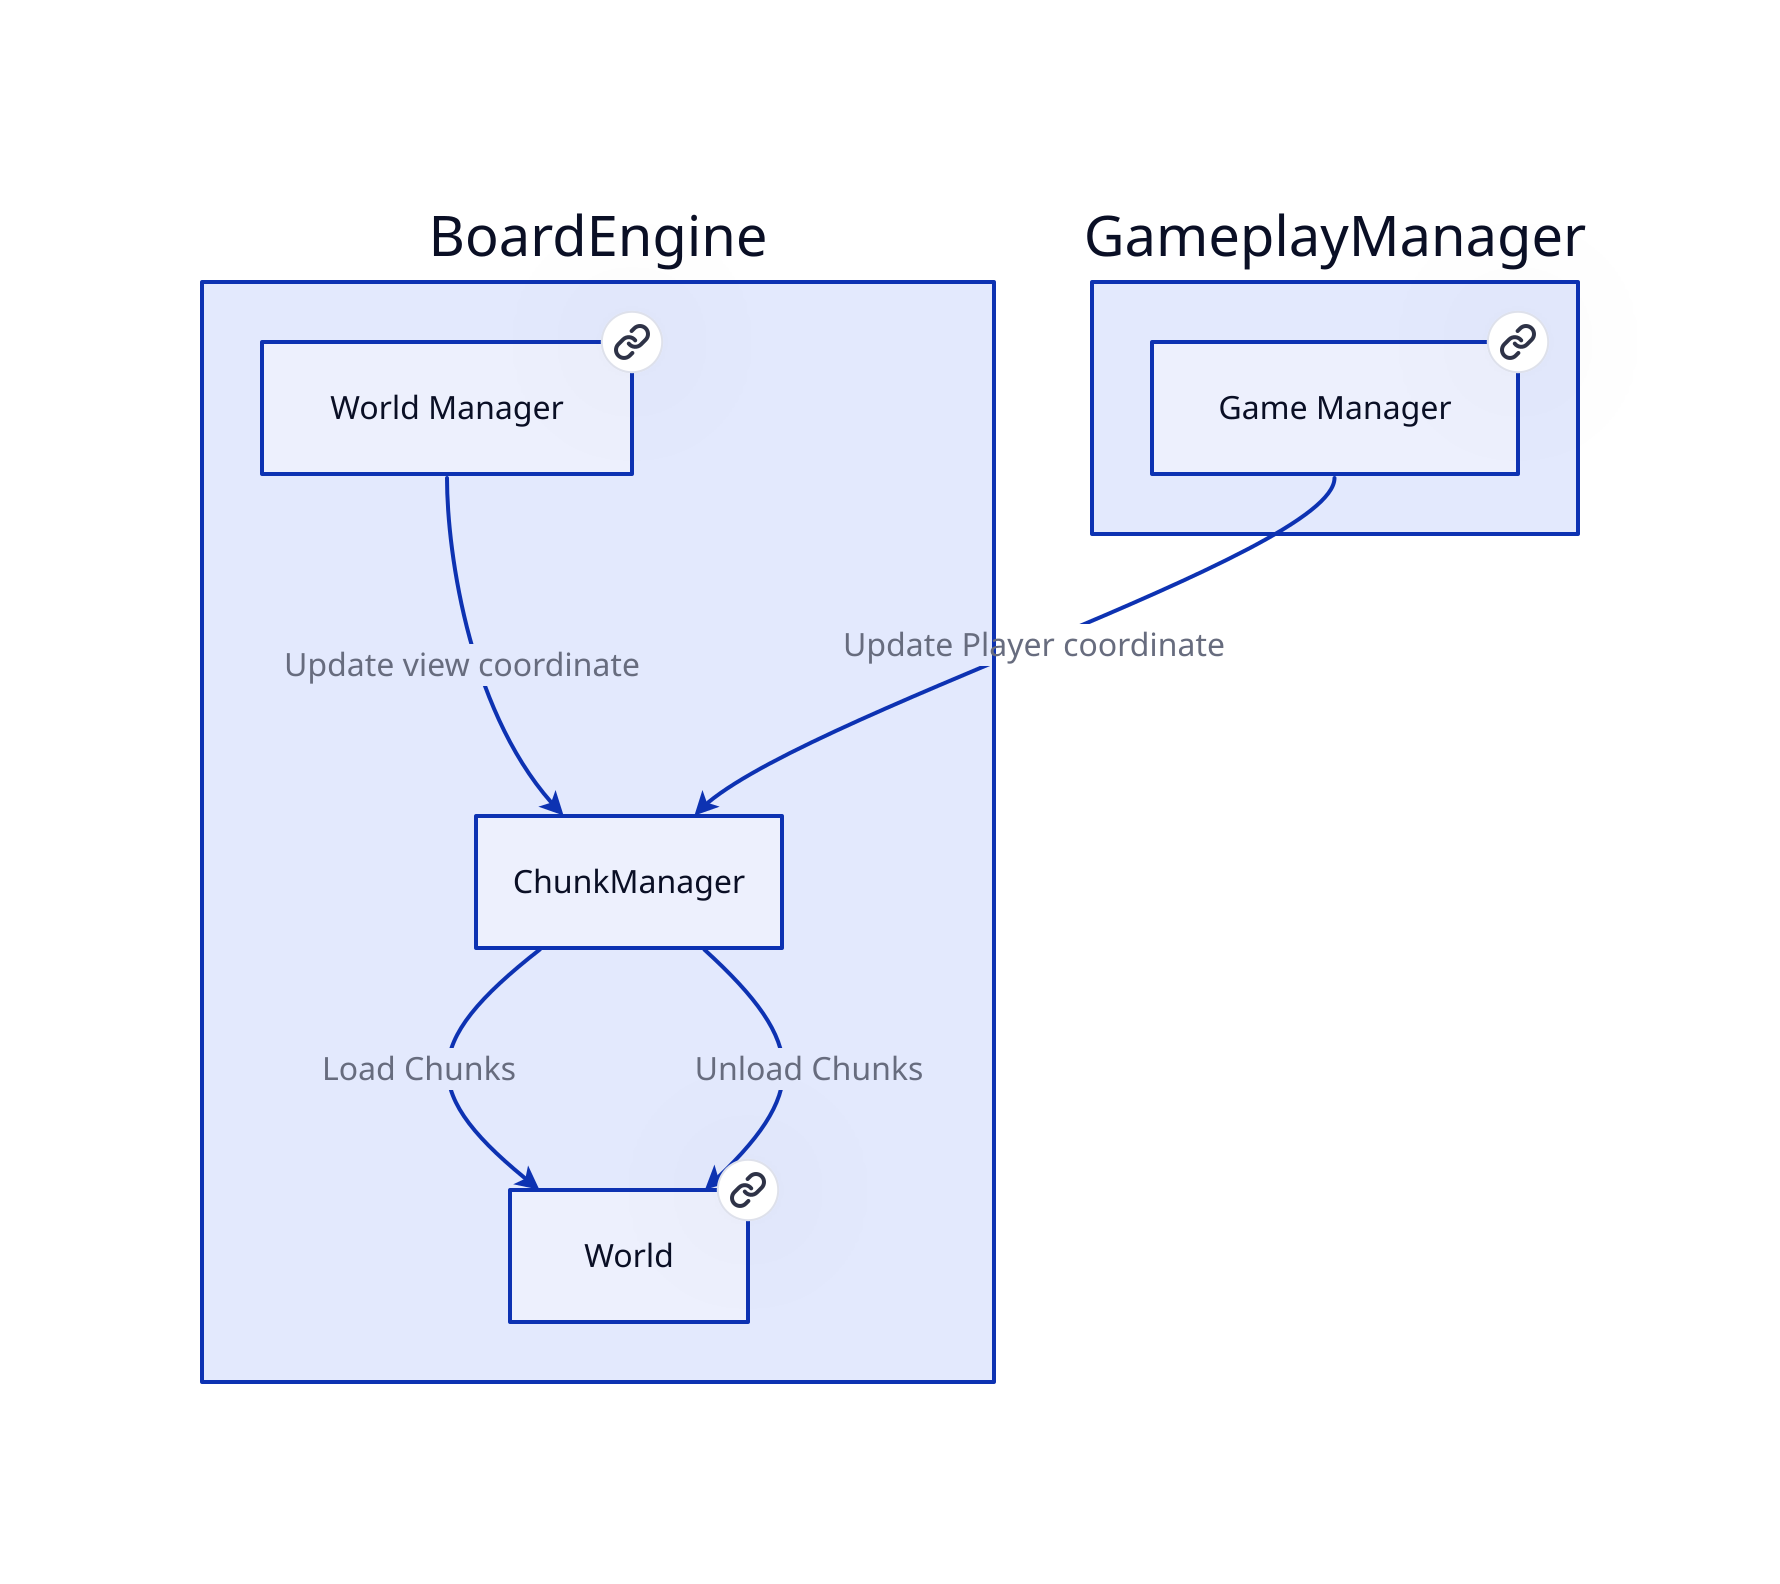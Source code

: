 # Nodes :
BoardEngine: {
    WorldManager: World Manager {
       link: WorldManager
    }
    World: World {
       link: World
    }
}
GameplayManager: {
    GameManager: Game Manager {
       link: GameManager
    }
}

# Links :
BoardEngine.WorldManager -> BoardEngine.ChunkManager: Update view coordinate {
source-arrowhead: {}
target-arrowhead: {shape: arrow}
}
BoardEngine.ChunkManager -> BoardEngine.World: Load Chunks {
source-arrowhead: {}
target-arrowhead: {shape: arrow}
}
BoardEngine.ChunkManager -> BoardEngine.World: Unload Chunks {
source-arrowhead: {}
target-arrowhead: {shape: arrow}
}
GameplayManager.GameManager -> BoardEngine.ChunkManager: Update Player coordinate {
source-arrowhead: {}
target-arrowhead: {shape: arrow}
}
